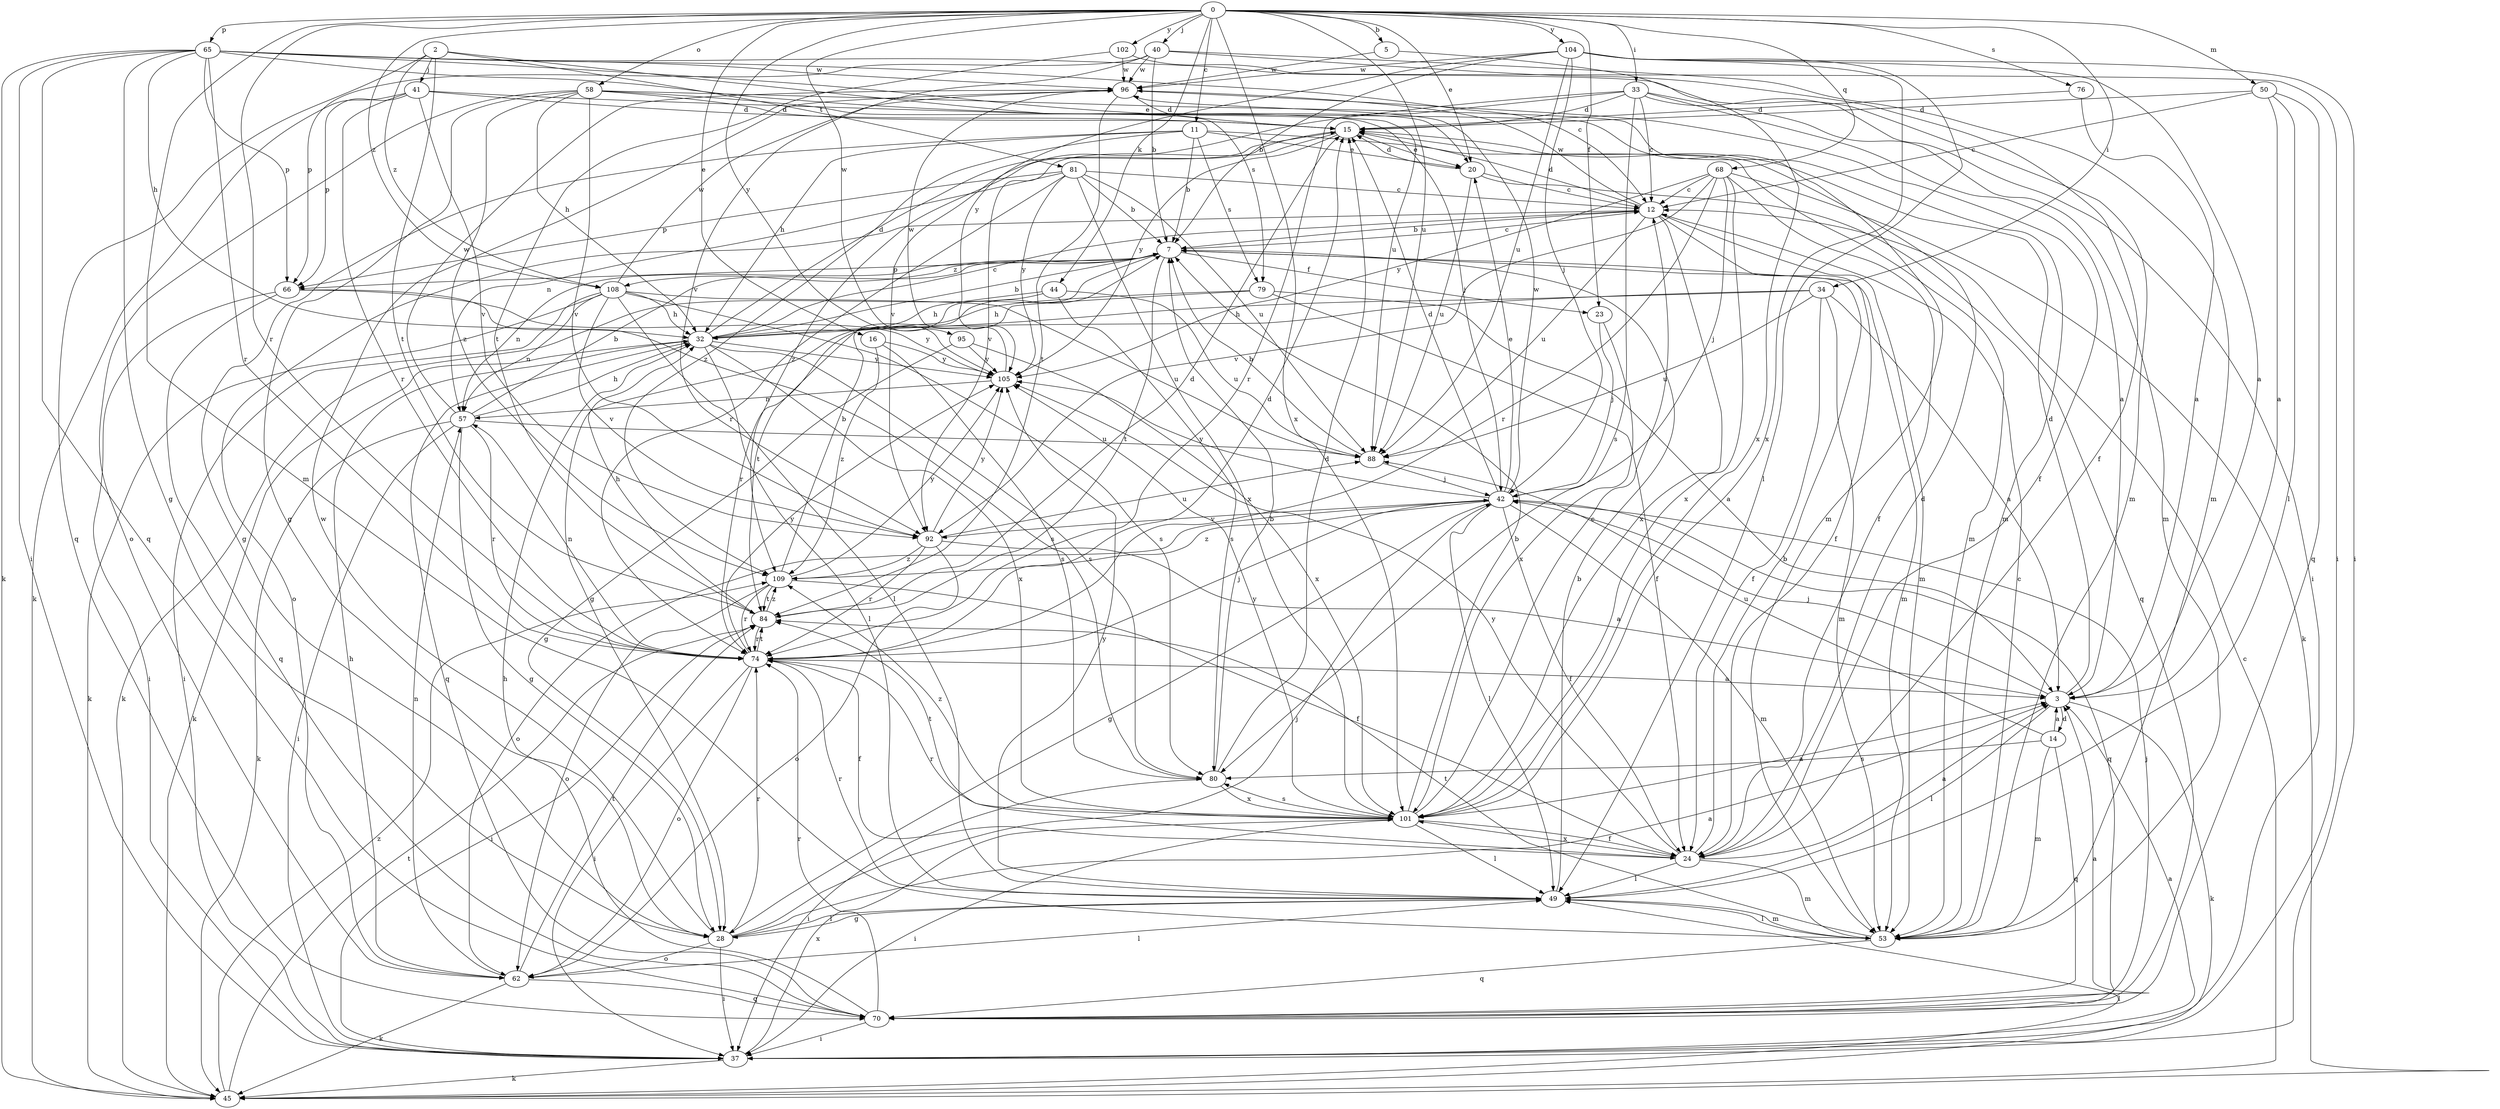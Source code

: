 strict digraph  {
0;
2;
3;
5;
7;
11;
12;
14;
15;
16;
20;
23;
24;
28;
32;
33;
34;
37;
40;
41;
42;
44;
45;
49;
50;
53;
57;
58;
62;
65;
66;
68;
70;
74;
76;
79;
80;
81;
84;
88;
92;
95;
96;
101;
102;
104;
105;
108;
109;
0 -> 5  [label=b];
0 -> 11  [label=c];
0 -> 16  [label=e];
0 -> 20  [label=e];
0 -> 23  [label=f];
0 -> 33  [label=i];
0 -> 34  [label=i];
0 -> 40  [label=j];
0 -> 44  [label=k];
0 -> 50  [label=m];
0 -> 53  [label=m];
0 -> 58  [label=o];
0 -> 65  [label=p];
0 -> 68  [label=q];
0 -> 74  [label=r];
0 -> 76  [label=s];
0 -> 88  [label=u];
0 -> 95  [label=w];
0 -> 101  [label=x];
0 -> 102  [label=y];
0 -> 104  [label=y];
0 -> 105  [label=y];
0 -> 108  [label=z];
2 -> 41  [label=j];
2 -> 70  [label=q];
2 -> 79  [label=s];
2 -> 81  [label=t];
2 -> 84  [label=t];
2 -> 108  [label=z];
3 -> 14  [label=d];
3 -> 15  [label=d];
3 -> 42  [label=j];
3 -> 45  [label=k];
3 -> 49  [label=l];
5 -> 96  [label=w];
5 -> 101  [label=x];
7 -> 12  [label=c];
7 -> 23  [label=f];
7 -> 28  [label=g];
7 -> 53  [label=m];
7 -> 57  [label=n];
7 -> 66  [label=p];
7 -> 84  [label=t];
7 -> 108  [label=z];
11 -> 7  [label=b];
11 -> 20  [label=e];
11 -> 28  [label=g];
11 -> 32  [label=h];
11 -> 53  [label=m];
11 -> 79  [label=s];
11 -> 109  [label=z];
12 -> 7  [label=b];
12 -> 15  [label=d];
12 -> 24  [label=f];
12 -> 53  [label=m];
12 -> 62  [label=o];
12 -> 88  [label=u];
12 -> 96  [label=w];
12 -> 101  [label=x];
14 -> 3  [label=a];
14 -> 53  [label=m];
14 -> 70  [label=q];
14 -> 80  [label=s];
14 -> 88  [label=u];
15 -> 20  [label=e];
15 -> 92  [label=v];
15 -> 105  [label=y];
15 -> 109  [label=z];
16 -> 80  [label=s];
16 -> 105  [label=y];
16 -> 109  [label=z];
20 -> 12  [label=c];
20 -> 15  [label=d];
20 -> 70  [label=q];
20 -> 88  [label=u];
23 -> 42  [label=j];
23 -> 101  [label=x];
24 -> 3  [label=a];
24 -> 7  [label=b];
24 -> 15  [label=d];
24 -> 49  [label=l];
24 -> 53  [label=m];
24 -> 74  [label=r];
24 -> 101  [label=x];
24 -> 105  [label=y];
28 -> 3  [label=a];
28 -> 37  [label=i];
28 -> 42  [label=j];
28 -> 49  [label=l];
28 -> 62  [label=o];
28 -> 74  [label=r];
28 -> 96  [label=w];
32 -> 7  [label=b];
32 -> 12  [label=c];
32 -> 15  [label=d];
32 -> 45  [label=k];
32 -> 49  [label=l];
32 -> 70  [label=q];
32 -> 80  [label=s];
32 -> 101  [label=x];
32 -> 105  [label=y];
33 -> 3  [label=a];
33 -> 12  [label=c];
33 -> 15  [label=d];
33 -> 37  [label=i];
33 -> 53  [label=m];
33 -> 74  [label=r];
33 -> 80  [label=s];
33 -> 92  [label=v];
34 -> 3  [label=a];
34 -> 24  [label=f];
34 -> 32  [label=h];
34 -> 53  [label=m];
34 -> 74  [label=r];
34 -> 88  [label=u];
37 -> 3  [label=a];
37 -> 45  [label=k];
37 -> 101  [label=x];
40 -> 7  [label=b];
40 -> 24  [label=f];
40 -> 53  [label=m];
40 -> 66  [label=p];
40 -> 92  [label=v];
40 -> 96  [label=w];
41 -> 15  [label=d];
41 -> 45  [label=k];
41 -> 53  [label=m];
41 -> 66  [label=p];
41 -> 74  [label=r];
41 -> 92  [label=v];
42 -> 15  [label=d];
42 -> 20  [label=e];
42 -> 24  [label=f];
42 -> 28  [label=g];
42 -> 49  [label=l];
42 -> 53  [label=m];
42 -> 62  [label=o];
42 -> 70  [label=q];
42 -> 92  [label=v];
42 -> 96  [label=w];
42 -> 105  [label=y];
42 -> 109  [label=z];
44 -> 32  [label=h];
44 -> 45  [label=k];
44 -> 80  [label=s];
44 -> 88  [label=u];
45 -> 12  [label=c];
45 -> 49  [label=l];
45 -> 84  [label=t];
45 -> 109  [label=z];
49 -> 7  [label=b];
49 -> 28  [label=g];
49 -> 53  [label=m];
49 -> 74  [label=r];
49 -> 105  [label=y];
50 -> 3  [label=a];
50 -> 12  [label=c];
50 -> 15  [label=d];
50 -> 49  [label=l];
50 -> 70  [label=q];
53 -> 12  [label=c];
53 -> 49  [label=l];
53 -> 70  [label=q];
53 -> 84  [label=t];
57 -> 7  [label=b];
57 -> 28  [label=g];
57 -> 32  [label=h];
57 -> 37  [label=i];
57 -> 45  [label=k];
57 -> 74  [label=r];
57 -> 88  [label=u];
57 -> 96  [label=w];
58 -> 15  [label=d];
58 -> 28  [label=g];
58 -> 32  [label=h];
58 -> 42  [label=j];
58 -> 53  [label=m];
58 -> 62  [label=o];
58 -> 92  [label=v];
58 -> 109  [label=z];
62 -> 32  [label=h];
62 -> 45  [label=k];
62 -> 49  [label=l];
62 -> 57  [label=n];
62 -> 70  [label=q];
62 -> 84  [label=t];
65 -> 12  [label=c];
65 -> 20  [label=e];
65 -> 28  [label=g];
65 -> 32  [label=h];
65 -> 37  [label=i];
65 -> 45  [label=k];
65 -> 53  [label=m];
65 -> 66  [label=p];
65 -> 70  [label=q];
65 -> 74  [label=r];
65 -> 88  [label=u];
65 -> 96  [label=w];
66 -> 37  [label=i];
66 -> 70  [label=q];
66 -> 80  [label=s];
66 -> 105  [label=y];
68 -> 12  [label=c];
68 -> 24  [label=f];
68 -> 42  [label=j];
68 -> 45  [label=k];
68 -> 74  [label=r];
68 -> 92  [label=v];
68 -> 101  [label=x];
68 -> 105  [label=y];
70 -> 3  [label=a];
70 -> 32  [label=h];
70 -> 37  [label=i];
70 -> 42  [label=j];
70 -> 74  [label=r];
74 -> 3  [label=a];
74 -> 15  [label=d];
74 -> 24  [label=f];
74 -> 37  [label=i];
74 -> 42  [label=j];
74 -> 57  [label=n];
74 -> 62  [label=o];
74 -> 84  [label=t];
74 -> 105  [label=y];
76 -> 3  [label=a];
76 -> 15  [label=d];
79 -> 3  [label=a];
79 -> 24  [label=f];
79 -> 32  [label=h];
79 -> 84  [label=t];
80 -> 7  [label=b];
80 -> 15  [label=d];
80 -> 37  [label=i];
80 -> 101  [label=x];
81 -> 7  [label=b];
81 -> 12  [label=c];
81 -> 57  [label=n];
81 -> 66  [label=p];
81 -> 74  [label=r];
81 -> 88  [label=u];
81 -> 101  [label=x];
81 -> 105  [label=y];
84 -> 15  [label=d];
84 -> 32  [label=h];
84 -> 37  [label=i];
84 -> 74  [label=r];
84 -> 109  [label=z];
88 -> 7  [label=b];
88 -> 42  [label=j];
92 -> 3  [label=a];
92 -> 62  [label=o];
92 -> 74  [label=r];
92 -> 88  [label=u];
92 -> 105  [label=y];
92 -> 109  [label=z];
95 -> 28  [label=g];
95 -> 101  [label=x];
95 -> 105  [label=y];
96 -> 15  [label=d];
96 -> 24  [label=f];
96 -> 84  [label=t];
101 -> 3  [label=a];
101 -> 7  [label=b];
101 -> 12  [label=c];
101 -> 24  [label=f];
101 -> 37  [label=i];
101 -> 49  [label=l];
101 -> 80  [label=s];
101 -> 84  [label=t];
101 -> 105  [label=y];
101 -> 109  [label=z];
102 -> 37  [label=i];
102 -> 84  [label=t];
102 -> 96  [label=w];
104 -> 3  [label=a];
104 -> 7  [label=b];
104 -> 37  [label=i];
104 -> 42  [label=j];
104 -> 49  [label=l];
104 -> 88  [label=u];
104 -> 96  [label=w];
104 -> 101  [label=x];
104 -> 105  [label=y];
105 -> 57  [label=n];
105 -> 96  [label=w];
108 -> 32  [label=h];
108 -> 37  [label=i];
108 -> 45  [label=k];
108 -> 49  [label=l];
108 -> 57  [label=n];
108 -> 80  [label=s];
108 -> 88  [label=u];
108 -> 92  [label=v];
108 -> 96  [label=w];
109 -> 7  [label=b];
109 -> 24  [label=f];
109 -> 62  [label=o];
109 -> 74  [label=r];
109 -> 84  [label=t];
109 -> 105  [label=y];
}
